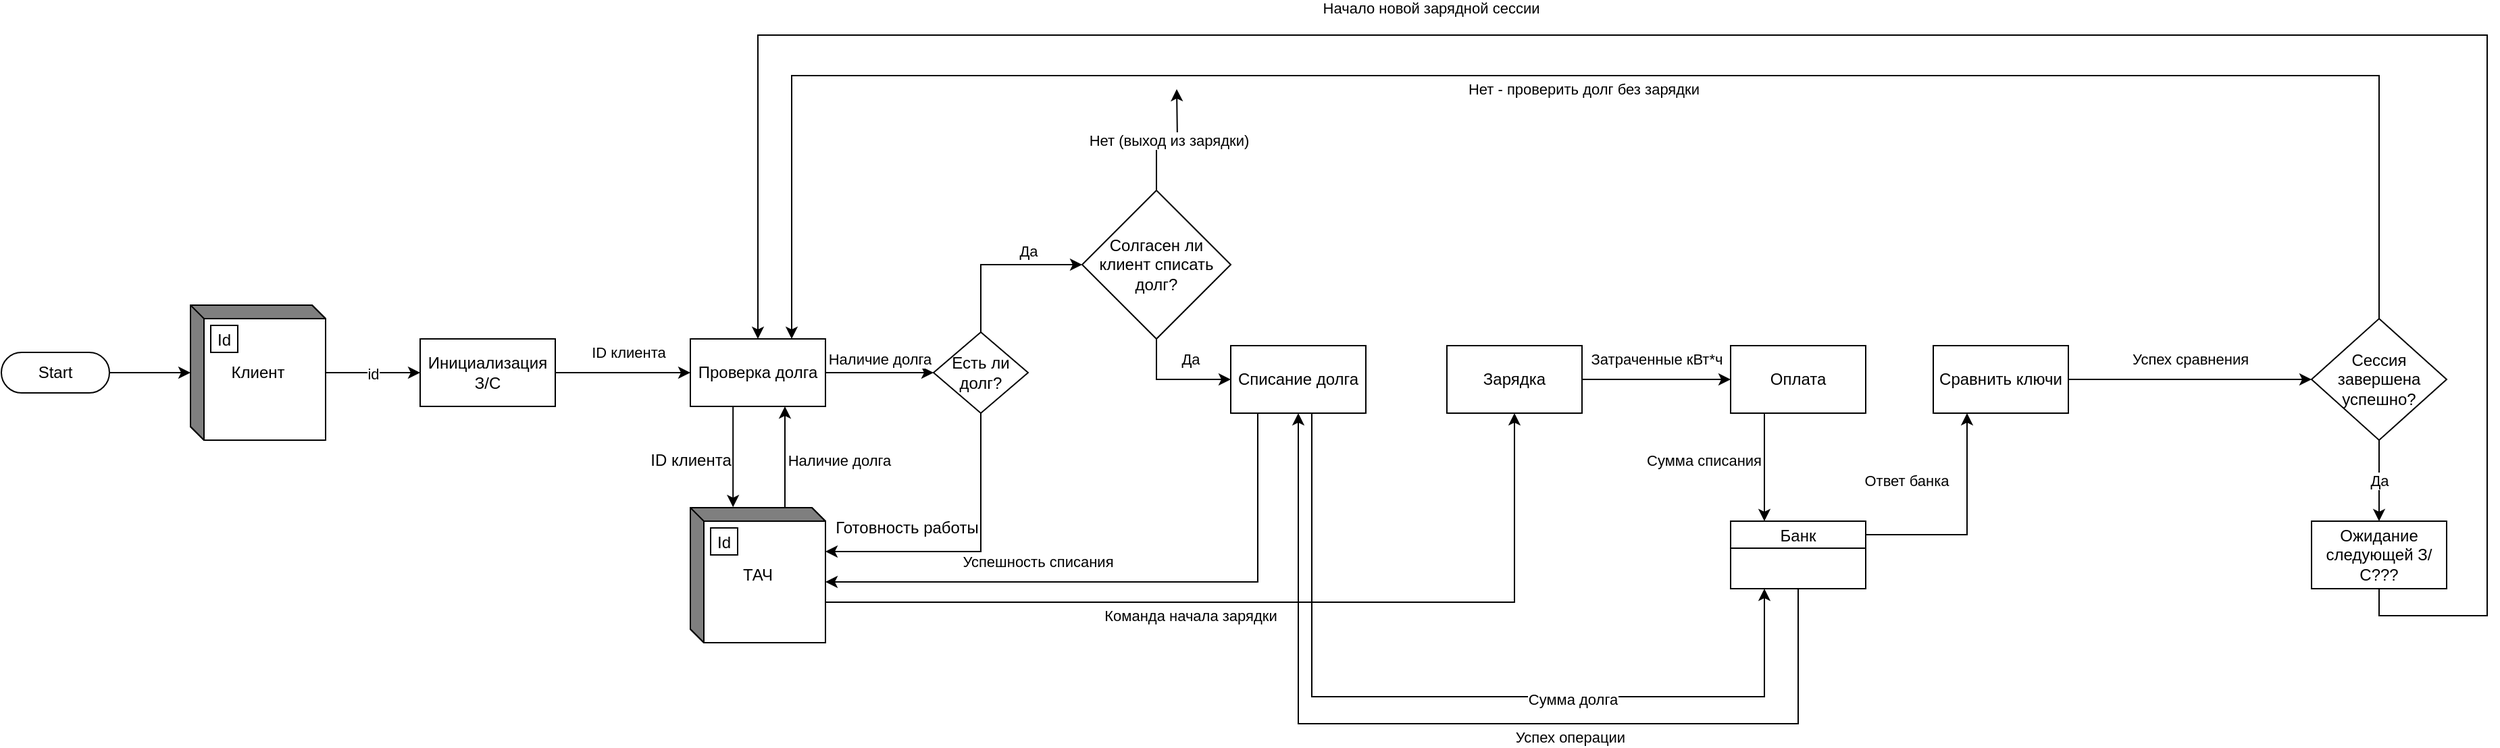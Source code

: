 <mxfile version="21.0.6" type="device" pages="4"><diagram name="Страница 1" id="tj0hZk0AjQt9WpsrNiwb"><mxGraphModel dx="2049" dy="2260" grid="1" gridSize="10" guides="1" tooltips="1" connect="1" arrows="1" fold="1" page="1" pageScale="1" pageWidth="827" pageHeight="1169" math="0" shadow="0"><root><mxCell id="0"/><mxCell id="1" parent="0"/><mxCell id="4qu8erdwvBuGcGntGuA2-5" style="edgeStyle=orthogonalEdgeStyle;rounded=0;orthogonalLoop=1;jettySize=auto;html=1;" parent="1" source="4qu8erdwvBuGcGntGuA2-2" target="4qu8erdwvBuGcGntGuA2-3" edge="1"><mxGeometry relative="1" as="geometry"/></mxCell><mxCell id="4qu8erdwvBuGcGntGuA2-2" value="Start" style="html=1;dashed=0;whiteSpace=wrap;shape=mxgraph.dfd.start" parent="1" vertex="1"><mxGeometry x="60" y="105" width="80" height="30" as="geometry"/></mxCell><mxCell id="4qu8erdwvBuGcGntGuA2-6" value="id" style="edgeStyle=orthogonalEdgeStyle;rounded=0;orthogonalLoop=1;jettySize=auto;html=1;" parent="1" source="4qu8erdwvBuGcGntGuA2-3" edge="1"><mxGeometry relative="1" as="geometry"><mxPoint x="370" y="120" as="targetPoint"/></mxGeometry></mxCell><mxCell id="4qu8erdwvBuGcGntGuA2-3" value="Клиент" style="html=1;dashed=0;whiteSpace=wrap;shape=mxgraph.dfd.externalEntity" parent="1" vertex="1"><mxGeometry x="200" y="70" width="100" height="100" as="geometry"/></mxCell><mxCell id="4qu8erdwvBuGcGntGuA2-4" value="Id" style="autosize=1;part=1;resizable=0;strokeColor=inherit;fillColor=inherit;gradientColor=inherit;" parent="4qu8erdwvBuGcGntGuA2-3" vertex="1"><mxGeometry width="20" height="20" relative="1" as="geometry"><mxPoint x="15" y="15" as="offset"/></mxGeometry></mxCell><mxCell id="4qu8erdwvBuGcGntGuA2-12" style="edgeStyle=orthogonalEdgeStyle;rounded=0;orthogonalLoop=1;jettySize=auto;html=1;entryX=0;entryY=0.5;entryDx=0;entryDy=0;" parent="1" source="4qu8erdwvBuGcGntGuA2-7" target="4qu8erdwvBuGcGntGuA2-11" edge="1"><mxGeometry relative="1" as="geometry"/></mxCell><mxCell id="4qu8erdwvBuGcGntGuA2-14" value="ID клиента" style="edgeLabel;html=1;align=center;verticalAlign=middle;resizable=0;points=[];" parent="4qu8erdwvBuGcGntGuA2-12" vertex="1" connectable="0"><mxGeometry x="-0.168" relative="1" as="geometry"><mxPoint x="12" y="-15" as="offset"/></mxGeometry></mxCell><mxCell id="4qu8erdwvBuGcGntGuA2-7" value="Инициализация З/С" style="html=1;dashed=0;whiteSpace=wrap;" parent="1" vertex="1"><mxGeometry x="370" y="95" width="100" height="50" as="geometry"/></mxCell><mxCell id="4qu8erdwvBuGcGntGuA2-16" style="edgeStyle=orthogonalEdgeStyle;rounded=0;orthogonalLoop=1;jettySize=auto;html=1;" parent="1" source="4qu8erdwvBuGcGntGuA2-8" target="4qu8erdwvBuGcGntGuA2-11" edge="1"><mxGeometry relative="1" as="geometry"><Array as="points"><mxPoint x="640" y="180"/><mxPoint x="640" y="180"/></Array></mxGeometry></mxCell><mxCell id="4qu8erdwvBuGcGntGuA2-17" value="Наличие долга" style="edgeLabel;html=1;align=center;verticalAlign=middle;resizable=0;points=[];" parent="4qu8erdwvBuGcGntGuA2-16" vertex="1" connectable="0"><mxGeometry x="-0.196" relative="1" as="geometry"><mxPoint x="40" y="-5" as="offset"/></mxGeometry></mxCell><mxCell id="4qu8erdwvBuGcGntGuA2-31" style="edgeStyle=orthogonalEdgeStyle;rounded=0;orthogonalLoop=1;jettySize=auto;html=1;entryX=0.5;entryY=1;entryDx=0;entryDy=0;" parent="1" source="4qu8erdwvBuGcGntGuA2-8" target="4qu8erdwvBuGcGntGuA2-28" edge="1"><mxGeometry relative="1" as="geometry"><Array as="points"><mxPoint x="1180" y="290"/></Array></mxGeometry></mxCell><mxCell id="4qu8erdwvBuGcGntGuA2-32" value="Команда начала зарядки" style="edgeLabel;html=1;align=center;verticalAlign=middle;resizable=0;points=[];" parent="4qu8erdwvBuGcGntGuA2-31" vertex="1" connectable="0"><mxGeometry x="-0.102" y="1" relative="1" as="geometry"><mxPoint x="-22" y="11" as="offset"/></mxGeometry></mxCell><mxCell id="4qu8erdwvBuGcGntGuA2-8" value="ТАЧ" style="html=1;dashed=0;whiteSpace=wrap;shape=mxgraph.dfd.externalEntity" parent="1" vertex="1"><mxGeometry x="570" y="220" width="100" height="100" as="geometry"/></mxCell><mxCell id="4qu8erdwvBuGcGntGuA2-9" value="Id" style="autosize=1;part=1;resizable=0;strokeColor=inherit;fillColor=inherit;gradientColor=inherit;" parent="4qu8erdwvBuGcGntGuA2-8" vertex="1"><mxGeometry width="20" height="20" relative="1" as="geometry"><mxPoint x="15" y="15" as="offset"/></mxGeometry></mxCell><mxCell id="4qu8erdwvBuGcGntGuA2-13" style="edgeStyle=orthogonalEdgeStyle;rounded=0;orthogonalLoop=1;jettySize=auto;html=1;entryX=0.316;entryY=-0.004;entryDx=0;entryDy=0;entryPerimeter=0;" parent="1" source="4qu8erdwvBuGcGntGuA2-11" target="4qu8erdwvBuGcGntGuA2-8" edge="1"><mxGeometry relative="1" as="geometry"><Array as="points"><mxPoint x="602" y="182"/></Array></mxGeometry></mxCell><mxCell id="4qu8erdwvBuGcGntGuA2-19" value="Наличие долга" style="edgeStyle=orthogonalEdgeStyle;rounded=0;orthogonalLoop=1;jettySize=auto;html=1;entryX=0;entryY=0.5;entryDx=0;entryDy=0;" parent="1" source="4qu8erdwvBuGcGntGuA2-11" target="4qu8erdwvBuGcGntGuA2-18" edge="1"><mxGeometry y="10" relative="1" as="geometry"><mxPoint as="offset"/></mxGeometry></mxCell><mxCell id="4qu8erdwvBuGcGntGuA2-11" value="Проверка долга" style="html=1;dashed=0;whiteSpace=wrap;" parent="1" vertex="1"><mxGeometry x="570" y="95" width="100" height="50" as="geometry"/></mxCell><mxCell id="4qu8erdwvBuGcGntGuA2-15" value="ID клиента" style="text;html=1;align=center;verticalAlign=middle;resizable=0;points=[];autosize=1;strokeColor=none;fillColor=none;" parent="1" vertex="1"><mxGeometry x="530" y="170" width="80" height="30" as="geometry"/></mxCell><mxCell id="4qu8erdwvBuGcGntGuA2-22" style="edgeStyle=orthogonalEdgeStyle;rounded=0;orthogonalLoop=1;jettySize=auto;html=1;" parent="1" source="4qu8erdwvBuGcGntGuA2-18" target="4qu8erdwvBuGcGntGuA2-21" edge="1"><mxGeometry relative="1" as="geometry"><Array as="points"><mxPoint x="785" y="40"/></Array></mxGeometry></mxCell><mxCell id="4qu8erdwvBuGcGntGuA2-23" value="Да" style="edgeLabel;html=1;align=center;verticalAlign=middle;resizable=0;points=[];" parent="4qu8erdwvBuGcGntGuA2-22" vertex="1" connectable="0"><mxGeometry x="0.133" y="1" relative="1" as="geometry"><mxPoint x="14" y="-9" as="offset"/></mxGeometry></mxCell><mxCell id="4qu8erdwvBuGcGntGuA2-41" style="edgeStyle=orthogonalEdgeStyle;rounded=0;orthogonalLoop=1;jettySize=auto;html=1;entryX=0;entryY=0;entryDx=100;entryDy=32.5;entryPerimeter=0;" parent="1" source="4qu8erdwvBuGcGntGuA2-18" target="4qu8erdwvBuGcGntGuA2-8" edge="1"><mxGeometry relative="1" as="geometry"><Array as="points"><mxPoint x="785" y="253"/></Array></mxGeometry></mxCell><mxCell id="4qu8erdwvBuGcGntGuA2-18" value="Есть ли долг?" style="shape=rhombus;html=1;dashed=0;whiteSpace=wrap;perimeter=rhombusPerimeter;" parent="1" vertex="1"><mxGeometry x="750" y="90" width="70" height="60" as="geometry"/></mxCell><mxCell id="4qu8erdwvBuGcGntGuA2-25" style="edgeStyle=orthogonalEdgeStyle;rounded=0;orthogonalLoop=1;jettySize=auto;html=1;entryX=0;entryY=0.5;entryDx=0;entryDy=0;" parent="1" source="4qu8erdwvBuGcGntGuA2-21" target="4qu8erdwvBuGcGntGuA2-24" edge="1"><mxGeometry relative="1" as="geometry"/></mxCell><mxCell id="4qu8erdwvBuGcGntGuA2-26" value="Да" style="edgeLabel;html=1;align=center;verticalAlign=middle;resizable=0;points=[];" parent="4qu8erdwvBuGcGntGuA2-25" vertex="1" connectable="0"><mxGeometry x="-0.078" y="-2" relative="1" as="geometry"><mxPoint x="16" y="-17" as="offset"/></mxGeometry></mxCell><mxCell id="4qu8erdwvBuGcGntGuA2-27" value="Нет (выход из зарядки)" style="edgeStyle=orthogonalEdgeStyle;rounded=0;orthogonalLoop=1;jettySize=auto;html=1;" parent="1" source="4qu8erdwvBuGcGntGuA2-21" edge="1"><mxGeometry relative="1" as="geometry"><mxPoint x="930" y="-90" as="targetPoint"/><mxPoint as="offset"/></mxGeometry></mxCell><mxCell id="4qu8erdwvBuGcGntGuA2-21" value="Солгасен ли клиент списать долг?" style="shape=rhombus;html=1;dashed=0;whiteSpace=wrap;perimeter=rhombusPerimeter;" parent="1" vertex="1"><mxGeometry x="860" y="-15" width="110" height="110" as="geometry"/></mxCell><mxCell id="4qu8erdwvBuGcGntGuA2-29" style="edgeStyle=orthogonalEdgeStyle;rounded=0;orthogonalLoop=1;jettySize=auto;html=1;entryX=0;entryY=0;entryDx=100;entryDy=55;entryPerimeter=0;" parent="1" source="4qu8erdwvBuGcGntGuA2-24" target="4qu8erdwvBuGcGntGuA2-8" edge="1"><mxGeometry relative="1" as="geometry"><Array as="points"><mxPoint x="990" y="275"/></Array></mxGeometry></mxCell><mxCell id="4qu8erdwvBuGcGntGuA2-30" value="Успешность списания" style="edgeLabel;html=1;align=center;verticalAlign=middle;resizable=0;points=[];" parent="4qu8erdwvBuGcGntGuA2-29" vertex="1" connectable="0"><mxGeometry x="-0.083" y="-2" relative="1" as="geometry"><mxPoint x="-84" y="-13" as="offset"/></mxGeometry></mxCell><mxCell id="4qu8erdwvBuGcGntGuA2-43" style="edgeStyle=orthogonalEdgeStyle;rounded=0;orthogonalLoop=1;jettySize=auto;html=1;entryX=0.25;entryY=1;entryDx=0;entryDy=0;" parent="1" source="4qu8erdwvBuGcGntGuA2-24" target="4qu8erdwvBuGcGntGuA2-37" edge="1"><mxGeometry relative="1" as="geometry"><Array as="points"><mxPoint x="1030" y="360"/><mxPoint x="1365" y="360"/></Array></mxGeometry></mxCell><mxCell id="4qu8erdwvBuGcGntGuA2-44" value="Сумма долга" style="edgeLabel;html=1;align=center;verticalAlign=middle;resizable=0;points=[];" parent="4qu8erdwvBuGcGntGuA2-43" vertex="1" connectable="0"><mxGeometry x="0.29" y="-2" relative="1" as="geometry"><mxPoint as="offset"/></mxGeometry></mxCell><mxCell id="4qu8erdwvBuGcGntGuA2-24" value="Списание долга" style="html=1;dashed=0;whiteSpace=wrap;" parent="1" vertex="1"><mxGeometry x="970" y="100" width="100" height="50" as="geometry"/></mxCell><mxCell id="4qu8erdwvBuGcGntGuA2-36" value="Затраченные кВт*ч" style="edgeStyle=orthogonalEdgeStyle;rounded=0;orthogonalLoop=1;jettySize=auto;html=1;entryX=0;entryY=0.5;entryDx=0;entryDy=0;" parent="1" source="4qu8erdwvBuGcGntGuA2-28" target="4qu8erdwvBuGcGntGuA2-35" edge="1"><mxGeometry y="15" relative="1" as="geometry"><mxPoint as="offset"/></mxGeometry></mxCell><mxCell id="4qu8erdwvBuGcGntGuA2-28" value="Зарядка" style="html=1;dashed=0;whiteSpace=wrap;" parent="1" vertex="1"><mxGeometry x="1130" y="100" width="100" height="50" as="geometry"/></mxCell><mxCell id="4qu8erdwvBuGcGntGuA2-35" value="Оплата" style="html=1;dashed=0;whiteSpace=wrap;" parent="1" vertex="1"><mxGeometry x="1340" y="100" width="100" height="50" as="geometry"/></mxCell><mxCell id="4qu8erdwvBuGcGntGuA2-40" value="Ответ банка" style="edgeStyle=orthogonalEdgeStyle;rounded=0;orthogonalLoop=1;jettySize=auto;html=1;entryX=0.25;entryY=1;entryDx=0;entryDy=0;" parent="1" source="4qu8erdwvBuGcGntGuA2-37" target="iRILhYVC1YG7_bELRCJA-3" edge="1"><mxGeometry x="-0.636" y="40" relative="1" as="geometry"><Array as="points"><mxPoint x="1515" y="240"/></Array><mxPoint as="offset"/></mxGeometry></mxCell><mxCell id="4qu8erdwvBuGcGntGuA2-45" style="edgeStyle=orthogonalEdgeStyle;rounded=0;orthogonalLoop=1;jettySize=auto;html=1;" parent="1" source="4qu8erdwvBuGcGntGuA2-37" edge="1"><mxGeometry relative="1" as="geometry"><mxPoint x="1020" y="150" as="targetPoint"/><Array as="points"><mxPoint x="1390" y="380"/><mxPoint x="1020" y="380"/><mxPoint x="1020" y="150"/></Array></mxGeometry></mxCell><mxCell id="4qu8erdwvBuGcGntGuA2-46" value="Успех операции" style="edgeLabel;html=1;align=center;verticalAlign=middle;resizable=0;points=[];" parent="4qu8erdwvBuGcGntGuA2-45" vertex="1" connectable="0"><mxGeometry x="0.07" y="3" relative="1" as="geometry"><mxPoint x="105" y="7" as="offset"/></mxGeometry></mxCell><mxCell id="4qu8erdwvBuGcGntGuA2-37" value="Банк" style="swimlane;fontStyle=0;childLayout=stackLayout;horizontal=1;startSize=20;fillColor=#ffffff;horizontalStack=0;resizeParent=1;resizeParentMax=0;resizeLast=0;collapsible=0;marginBottom=0;swimlaneFillColor=#ffffff;" parent="1" vertex="1"><mxGeometry x="1340" y="230" width="100" height="50" as="geometry"/></mxCell><mxCell id="4qu8erdwvBuGcGntGuA2-38" value="" style="endArrow=classic;html=1;rounded=0;exitX=0.25;exitY=1;exitDx=0;exitDy=0;entryX=0.25;entryY=0;entryDx=0;entryDy=0;" parent="1" source="4qu8erdwvBuGcGntGuA2-35" target="4qu8erdwvBuGcGntGuA2-37" edge="1"><mxGeometry width="50" height="50" relative="1" as="geometry"><mxPoint x="1180" y="180" as="sourcePoint"/><mxPoint x="1230" y="130" as="targetPoint"/></mxGeometry></mxCell><mxCell id="4qu8erdwvBuGcGntGuA2-39" value="Сумма списания" style="edgeLabel;html=1;align=center;verticalAlign=middle;resizable=0;points=[];" parent="4qu8erdwvBuGcGntGuA2-38" vertex="1" connectable="0"><mxGeometry x="-0.425" y="3" relative="1" as="geometry"><mxPoint x="-48" y="12" as="offset"/></mxGeometry></mxCell><mxCell id="4qu8erdwvBuGcGntGuA2-47" value="Готовность работы" style="text;html=1;align=center;verticalAlign=middle;resizable=0;points=[];autosize=1;strokeColor=none;fillColor=none;" parent="1" vertex="1"><mxGeometry x="665" y="220" width="130" height="30" as="geometry"/></mxCell><mxCell id="4qu8erdwvBuGcGntGuA2-53" value="Да" style="edgeStyle=orthogonalEdgeStyle;rounded=0;orthogonalLoop=1;jettySize=auto;html=1;" parent="1" source="4qu8erdwvBuGcGntGuA2-50" target="4qu8erdwvBuGcGntGuA2-54" edge="1"><mxGeometry relative="1" as="geometry"><mxPoint x="1710" y="230" as="targetPoint"/><Array as="points"/></mxGeometry></mxCell><mxCell id="4qu8erdwvBuGcGntGuA2-57" value="Нет - проверить долг без зарядки" style="edgeStyle=orthogonalEdgeStyle;rounded=0;orthogonalLoop=1;jettySize=auto;html=1;entryX=0.75;entryY=0;entryDx=0;entryDy=0;" parent="1" source="4qu8erdwvBuGcGntGuA2-50" target="4qu8erdwvBuGcGntGuA2-11" edge="1"><mxGeometry x="-0.008" y="10" relative="1" as="geometry"><Array as="points"><mxPoint x="1820" y="-100"/><mxPoint x="645" y="-100"/></Array><mxPoint as="offset"/></mxGeometry></mxCell><mxCell id="4qu8erdwvBuGcGntGuA2-50" value="Сессия завершена успешно?" style="shape=rhombus;html=1;dashed=0;whiteSpace=wrap;perimeter=rhombusPerimeter;" parent="1" vertex="1"><mxGeometry x="1770" y="80" width="100" height="90" as="geometry"/></mxCell><mxCell id="4qu8erdwvBuGcGntGuA2-56" style="edgeStyle=orthogonalEdgeStyle;rounded=0;orthogonalLoop=1;jettySize=auto;html=1;entryX=0.5;entryY=0;entryDx=0;entryDy=0;" parent="1" source="4qu8erdwvBuGcGntGuA2-54" target="4qu8erdwvBuGcGntGuA2-11" edge="1"><mxGeometry relative="1" as="geometry"><Array as="points"><mxPoint x="1820" y="300"/><mxPoint x="1900" y="300"/><mxPoint x="1900" y="-130"/><mxPoint x="620" y="-130"/></Array></mxGeometry></mxCell><mxCell id="4qu8erdwvBuGcGntGuA2-58" value="Начало новой зарядной сессии" style="edgeLabel;html=1;align=center;verticalAlign=middle;resizable=0;points=[];" parent="4qu8erdwvBuGcGntGuA2-56" vertex="1" connectable="0"><mxGeometry x="0.202" y="-2" relative="1" as="geometry"><mxPoint x="-89" y="-18" as="offset"/></mxGeometry></mxCell><mxCell id="4qu8erdwvBuGcGntGuA2-54" value="Ожидание следующей З/С???" style="html=1;dashed=0;whiteSpace=wrap;" parent="1" vertex="1"><mxGeometry x="1770" y="230" width="100" height="50" as="geometry"/></mxCell><mxCell id="iRILhYVC1YG7_bELRCJA-6" style="edgeStyle=orthogonalEdgeStyle;rounded=0;orthogonalLoop=1;jettySize=auto;html=1;entryX=0;entryY=0.5;entryDx=0;entryDy=0;" parent="1" source="iRILhYVC1YG7_bELRCJA-3" target="4qu8erdwvBuGcGntGuA2-50" edge="1"><mxGeometry relative="1" as="geometry"/></mxCell><mxCell id="iRILhYVC1YG7_bELRCJA-7" value="Успех сравнения" style="edgeLabel;html=1;align=center;verticalAlign=middle;resizable=0;points=[];" parent="iRILhYVC1YG7_bELRCJA-6" vertex="1" connectable="0"><mxGeometry x="0.189" y="-1" relative="1" as="geometry"><mxPoint x="-17" y="-16" as="offset"/></mxGeometry></mxCell><mxCell id="iRILhYVC1YG7_bELRCJA-3" value="Сравнить ключи" style="html=1;dashed=0;whiteSpace=wrap;" parent="1" vertex="1"><mxGeometry x="1490" y="100" width="100" height="50" as="geometry"/></mxCell></root></mxGraphModel></diagram><diagram id="TEepZzill7QBWqacfnus" name="Страница 2"><mxGraphModel dx="2449" dy="1010" grid="0" gridSize="10" guides="1" tooltips="1" connect="1" arrows="1" fold="1" page="0" pageScale="1" pageWidth="827" pageHeight="1169" math="0" shadow="0"><root><mxCell id="0"/><mxCell id="1" parent="0"/><mxCell id="iAwkUhdHgxvNzcTFvBfn-8" style="edgeStyle=orthogonalEdgeStyle;rounded=0;orthogonalLoop=1;jettySize=auto;html=1;" parent="1" source="iAwkUhdHgxvNzcTFvBfn-1" edge="1"><mxGeometry relative="1" as="geometry"><mxPoint x="480" y="300" as="targetPoint"/><Array as="points"><mxPoint x="480" y="300"/></Array></mxGeometry></mxCell><mxCell id="iAwkUhdHgxvNzcTFvBfn-9" value="Успех операции" style="edgeLabel;html=1;align=center;verticalAlign=middle;resizable=0;points=[];" parent="iAwkUhdHgxvNzcTFvBfn-8" vertex="1" connectable="0"><mxGeometry x="0.309" y="1" relative="1" as="geometry"><mxPoint x="-12" y="-9" as="offset"/></mxGeometry></mxCell><mxCell id="iAwkUhdHgxvNzcTFvBfn-10" style="edgeStyle=orthogonalEdgeStyle;rounded=0;orthogonalLoop=1;jettySize=auto;html=1;exitX=1.008;exitY=0.33;exitDx=0;exitDy=0;exitPerimeter=0;" parent="1" source="iAwkUhdHgxvNzcTFvBfn-1" edge="1"><mxGeometry relative="1" as="geometry"><mxPoint x="480" y="323" as="targetPoint"/></mxGeometry></mxCell><mxCell id="iAwkUhdHgxvNzcTFvBfn-11" value="Сумма" style="edgeLabel;html=1;align=center;verticalAlign=middle;resizable=0;points=[];" parent="iAwkUhdHgxvNzcTFvBfn-10" vertex="1" connectable="0"><mxGeometry x="0.236" relative="1" as="geometry"><mxPoint x="-18" y="-13" as="offset"/></mxGeometry></mxCell><mxCell id="iAwkUhdHgxvNzcTFvBfn-13" value="Чек в ОФД" style="edgeStyle=orthogonalEdgeStyle;rounded=0;orthogonalLoop=1;jettySize=auto;html=1;" parent="1" source="iAwkUhdHgxvNzcTFvBfn-1" edge="1"><mxGeometry x="0.091" y="20" relative="1" as="geometry"><mxPoint x="480" y="370" as="targetPoint"/><Array as="points"><mxPoint x="400" y="370"/><mxPoint x="400" y="370"/></Array><mxPoint as="offset"/></mxGeometry></mxCell><mxCell id="iAwkUhdHgxvNzcTFvBfn-1" value="Оплата заправочной сессии" style="rounded=0;whiteSpace=wrap;html=1;" parent="1" vertex="1"><mxGeometry x="250" y="290" width="120" height="100" as="geometry"/></mxCell><mxCell id="iAwkUhdHgxvNzcTFvBfn-12" value="JSON" style="text;html=1;align=center;verticalAlign=middle;resizable=0;points=[];autosize=1;strokeColor=none;fillColor=none;" parent="1" vertex="1"><mxGeometry x="390" y="240" width="60" height="30" as="geometry"/></mxCell><mxCell id="iAwkUhdHgxvNzcTFvBfn-15" value="" style="endArrow=classic;html=1;rounded=0;entryX=-0.008;entryY=0.18;entryDx=0;entryDy=0;entryPerimeter=0;" parent="1" target="iAwkUhdHgxvNzcTFvBfn-1" edge="1"><mxGeometry width="50" height="50" relative="1" as="geometry"><mxPoint x="100" y="308" as="sourcePoint"/><mxPoint x="150" y="300" as="targetPoint"/></mxGeometry></mxCell><mxCell id="iAwkUhdHgxvNzcTFvBfn-16" value="ID зарядной сессии" style="edgeLabel;html=1;align=center;verticalAlign=middle;resizable=0;points=[];" parent="iAwkUhdHgxvNzcTFvBfn-15" vertex="1" connectable="0"><mxGeometry x="-0.248" y="3" relative="1" as="geometry"><mxPoint x="24" y="-5" as="offset"/></mxGeometry></mxCell><mxCell id="iAwkUhdHgxvNzcTFvBfn-17" value="" style="endArrow=classic;html=1;rounded=0;entryX=-0.008;entryY=0.4;entryDx=0;entryDy=0;entryPerimeter=0;" parent="1" target="iAwkUhdHgxvNzcTFvBfn-1" edge="1"><mxGeometry width="50" height="50" relative="1" as="geometry"><mxPoint x="100" y="330" as="sourcePoint"/><mxPoint x="440" y="370" as="targetPoint"/></mxGeometry></mxCell><mxCell id="iAwkUhdHgxvNzcTFvBfn-20" value="ID клиента" style="edgeLabel;html=1;align=center;verticalAlign=middle;resizable=0;points=[];" parent="iAwkUhdHgxvNzcTFvBfn-17" vertex="1" connectable="0"><mxGeometry x="-0.316" y="-1" relative="1" as="geometry"><mxPoint x="19" y="-11" as="offset"/></mxGeometry></mxCell><mxCell id="iAwkUhdHgxvNzcTFvBfn-18" value="" style="endArrow=classic;html=1;rounded=0;entryX=0.442;entryY=0.01;entryDx=0;entryDy=0;entryPerimeter=0;" parent="1" target="iAwkUhdHgxvNzcTFvBfn-1" edge="1"><mxGeometry width="50" height="50" relative="1" as="geometry"><mxPoint x="303" y="210" as="sourcePoint"/><mxPoint x="440" y="370" as="targetPoint"/></mxGeometry></mxCell><mxCell id="iAwkUhdHgxvNzcTFvBfn-19" value="Алгоритм работы модуля" style="edgeLabel;html=1;align=center;verticalAlign=middle;resizable=0;points=[];" parent="iAwkUhdHgxvNzcTFvBfn-18" vertex="1" connectable="0"><mxGeometry x="-0.457" relative="1" as="geometry"><mxPoint x="-73" y="23" as="offset"/></mxGeometry></mxCell><mxCell id="iAwkUhdHgxvNzcTFvBfn-22" value="" style="endArrow=classic;html=1;rounded=0;" parent="1" edge="1"><mxGeometry width="50" height="50" relative="1" as="geometry"><mxPoint x="100" y="350" as="sourcePoint"/><mxPoint x="250" y="350" as="targetPoint"/></mxGeometry></mxCell><mxCell id="iAwkUhdHgxvNzcTFvBfn-23" value="Затраченные кВт * ч" style="edgeLabel;html=1;align=center;verticalAlign=middle;resizable=0;points=[];" parent="iAwkUhdHgxvNzcTFvBfn-22" vertex="1" connectable="0"><mxGeometry x="0.387" y="4" relative="1" as="geometry"><mxPoint x="-34" y="-6" as="offset"/></mxGeometry></mxCell><mxCell id="iAwkUhdHgxvNzcTFvBfn-24" value="Модуль агрегации, сверки и фискализации" style="endArrow=classic;html=1;rounded=0;entryX=0.5;entryY=1;entryDx=0;entryDy=0;" parent="1" target="iAwkUhdHgxvNzcTFvBfn-1" edge="1"><mxGeometry x="-0.111" y="10" width="50" height="50" relative="1" as="geometry"><mxPoint x="310" y="480" as="sourcePoint"/><mxPoint x="350" y="430" as="targetPoint"/><mxPoint as="offset"/></mxGeometry></mxCell><mxCell id="YrAmNJFLzsb8cv1FUSQx-1" value="Инициализация зарядной сессии" style="rounded=1;whiteSpace=wrap;html=1;" vertex="1" parent="1"><mxGeometry x="85" y="606" width="120" height="60" as="geometry"/></mxCell><mxCell id="YrAmNJFLzsb8cv1FUSQx-3" value="Зарядная сессия" style="rounded=1;whiteSpace=wrap;html=1;" vertex="1" parent="1"><mxGeometry x="312" y="606" width="120" height="60" as="geometry"/></mxCell><mxCell id="YrAmNJFLzsb8cv1FUSQx-4" value="" style="endArrow=classic;html=1;rounded=0;entryX=-0.008;entryY=0.4;entryDx=0;entryDy=0;entryPerimeter=0;" edge="1" parent="1"><mxGeometry width="50" height="50" relative="1" as="geometry"><mxPoint x="-3" y="638" as="sourcePoint"/><mxPoint x="85" y="638" as="targetPoint"/></mxGeometry></mxCell><mxCell id="YrAmNJFLzsb8cv1FUSQx-5" value="ID клиента" style="edgeLabel;html=1;align=center;verticalAlign=middle;resizable=0;points=[];" vertex="1" connectable="0" parent="YrAmNJFLzsb8cv1FUSQx-4"><mxGeometry x="-0.316" y="-1" relative="1" as="geometry"><mxPoint x="11" y="-11" as="offset"/></mxGeometry></mxCell><mxCell id="YrAmNJFLzsb8cv1FUSQx-6" value="" style="endArrow=classic;html=1;rounded=0;" edge="1" parent="1"><mxGeometry width="50" height="50" relative="1" as="geometry"><mxPoint x="205" y="637" as="sourcePoint"/><mxPoint x="310" y="637" as="targetPoint"/></mxGeometry></mxCell><mxCell id="YrAmNJFLzsb8cv1FUSQx-7" value="ID зарядной сессии" style="edgeLabel;html=1;align=center;verticalAlign=middle;resizable=0;points=[];" vertex="1" connectable="0" parent="YrAmNJFLzsb8cv1FUSQx-6"><mxGeometry x="-0.248" y="3" relative="1" as="geometry"><mxPoint x="13" y="-9" as="offset"/></mxGeometry></mxCell><mxCell id="YrAmNJFLzsb8cv1FUSQx-8" value="Оплата" style="rounded=1;whiteSpace=wrap;html=1;" vertex="1" parent="1"><mxGeometry x="552.5" y="608" width="120" height="60" as="geometry"/></mxCell><mxCell id="YrAmNJFLzsb8cv1FUSQx-9" value="" style="endArrow=classic;html=1;rounded=0;entryX=0.442;entryY=0.01;entryDx=0;entryDy=0;entryPerimeter=0;" edge="1" parent="1"><mxGeometry width="50" height="50" relative="1" as="geometry"><mxPoint x="612" y="525" as="sourcePoint"/><mxPoint x="612" y="606" as="targetPoint"/></mxGeometry></mxCell><mxCell id="YrAmNJFLzsb8cv1FUSQx-10" value="Алгоритм работы модуля" style="edgeLabel;html=1;align=center;verticalAlign=middle;resizable=0;points=[];" vertex="1" connectable="0" parent="YrAmNJFLzsb8cv1FUSQx-9"><mxGeometry x="-0.457" relative="1" as="geometry"><mxPoint x="-73" y="23" as="offset"/></mxGeometry></mxCell><mxCell id="YrAmNJFLzsb8cv1FUSQx-11" value="Модуль агрегации, сверки и фискализации" style="endArrow=classic;html=1;rounded=0;entryX=0.5;entryY=1;entryDx=0;entryDy=0;" edge="1" parent="1"><mxGeometry x="-0.111" y="10" width="50" height="50" relative="1" as="geometry"><mxPoint x="612" y="758" as="sourcePoint"/><mxPoint x="612" y="668" as="targetPoint"/><mxPoint as="offset"/></mxGeometry></mxCell><mxCell id="YrAmNJFLzsb8cv1FUSQx-14" value="" style="endArrow=classic;html=1;rounded=0;" edge="1" parent="1"><mxGeometry width="50" height="50" relative="1" as="geometry"><mxPoint x="435" y="635.5" as="sourcePoint"/><mxPoint x="554" y="636" as="targetPoint"/></mxGeometry></mxCell><mxCell id="YrAmNJFLzsb8cv1FUSQx-15" value="Затраченные кВт * ч" style="edgeLabel;html=1;align=center;verticalAlign=middle;resizable=0;points=[];" vertex="1" connectable="0" parent="YrAmNJFLzsb8cv1FUSQx-14"><mxGeometry x="0.387" y="4" relative="1" as="geometry"><mxPoint x="-34" y="-6" as="offset"/></mxGeometry></mxCell><mxCell id="YrAmNJFLzsb8cv1FUSQx-16" style="edgeStyle=orthogonalEdgeStyle;rounded=0;orthogonalLoop=1;jettySize=auto;html=1;" edge="1" parent="1"><mxGeometry relative="1" as="geometry"><mxPoint x="785" y="628" as="targetPoint"/><Array as="points"><mxPoint x="785" y="628"/></Array><mxPoint x="675" y="628" as="sourcePoint"/></mxGeometry></mxCell><mxCell id="YrAmNJFLzsb8cv1FUSQx-17" value="Успех операции" style="edgeLabel;html=1;align=center;verticalAlign=middle;resizable=0;points=[];" vertex="1" connectable="0" parent="YrAmNJFLzsb8cv1FUSQx-16"><mxGeometry x="0.309" y="1" relative="1" as="geometry"><mxPoint x="-12" y="-9" as="offset"/></mxGeometry></mxCell><mxCell id="YrAmNJFLzsb8cv1FUSQx-18" value="Формирование чека" style="rounded=1;whiteSpace=wrap;html=1;" vertex="1" parent="1"><mxGeometry x="787" y="606" width="120" height="60" as="geometry"/></mxCell><mxCell id="YrAmNJFLzsb8cv1FUSQx-19" style="edgeStyle=orthogonalEdgeStyle;rounded=0;orthogonalLoop=1;jettySize=auto;html=1;" edge="1" parent="1"><mxGeometry relative="1" as="geometry"><mxPoint x="1017" y="612" as="targetPoint"/><Array as="points"><mxPoint x="1017" y="612"/></Array><mxPoint x="907" y="612" as="sourcePoint"/></mxGeometry></mxCell><mxCell id="YrAmNJFLzsb8cv1FUSQx-20" value="Успех операции" style="edgeLabel;html=1;align=center;verticalAlign=middle;resizable=0;points=[];" vertex="1" connectable="0" parent="YrAmNJFLzsb8cv1FUSQx-19"><mxGeometry x="0.309" y="1" relative="1" as="geometry"><mxPoint x="-12" y="-9" as="offset"/></mxGeometry></mxCell><mxCell id="YrAmNJFLzsb8cv1FUSQx-21" style="edgeStyle=orthogonalEdgeStyle;rounded=0;orthogonalLoop=1;jettySize=auto;html=1;exitX=1.008;exitY=0.33;exitDx=0;exitDy=0;exitPerimeter=0;" edge="1" parent="1"><mxGeometry relative="1" as="geometry"><mxPoint x="1017" y="635" as="targetPoint"/><mxPoint x="908" y="635" as="sourcePoint"/></mxGeometry></mxCell><mxCell id="YrAmNJFLzsb8cv1FUSQx-22" value="Сумма" style="edgeLabel;html=1;align=center;verticalAlign=middle;resizable=0;points=[];" vertex="1" connectable="0" parent="YrAmNJFLzsb8cv1FUSQx-21"><mxGeometry x="0.236" relative="1" as="geometry"><mxPoint x="-18" y="-13" as="offset"/></mxGeometry></mxCell><mxCell id="YrAmNJFLzsb8cv1FUSQx-23" value="Чек в ОФД" style="edgeStyle=orthogonalEdgeStyle;rounded=0;orthogonalLoop=1;jettySize=auto;html=1;" edge="1" parent="1"><mxGeometry x="0.018" y="11" relative="1" as="geometry"><mxPoint x="1017" y="657.01" as="targetPoint"/><Array as="points"><mxPoint x="937" y="657.01"/><mxPoint x="937" y="657.01"/></Array><mxPoint as="offset"/><mxPoint x="907" y="657.01" as="sourcePoint"/></mxGeometry></mxCell></root></mxGraphModel></diagram><diagram id="0ciaDBKWzFs2u7Cp7sDL" name="Страница 3"><mxGraphModel dx="2261" dy="764" grid="1" gridSize="10" guides="1" tooltips="1" connect="1" arrows="1" fold="1" page="1" pageScale="1" pageWidth="827" pageHeight="1169" math="0" shadow="0"><root><mxCell id="0"/><mxCell id="1" parent="0"/><mxCell id="OBuMjKkNUnTrjx8U7L6d-3" value="Оплата (цикл пока идет З/C" style="text;html=1;align=center;verticalAlign=middle;resizable=0;points=[];autosize=1;strokeColor=none;fillColor=none;" parent="1" vertex="1"><mxGeometry x="60" y="120" width="180" height="30" as="geometry"/></mxCell><mxCell id="OBuMjKkNUnTrjx8U7L6d-4" value="Проверка долга" style="text;html=1;align=center;verticalAlign=middle;resizable=0;points=[];autosize=1;strokeColor=none;fillColor=none;" parent="1" vertex="1"><mxGeometry x="60" y="80" width="110" height="30" as="geometry"/></mxCell><mxCell id="OBuMjKkNUnTrjx8U7L6d-5" value="Формирование чека (ОФД?) АТОЛ" style="text;html=1;align=center;verticalAlign=middle;resizable=0;points=[];autosize=1;strokeColor=none;fillColor=none;" parent="1" vertex="1"><mxGeometry x="60" y="150" width="210" height="30" as="geometry"/></mxCell><mxCell id="vXNlsWtdnRVP68WATFwu-1" value="Что нужно для совершения оплаты&lt;br&gt;1. Сумма оплаты&lt;br&gt;2. Номер заказа&lt;br&gt;3. Описание заказа&lt;br&gt;4. Уникальный номер виртуального терминала&lt;br&gt;5.&amp;nbsp; Название ТСП&lt;br&gt;6. Номер ТСП (присваивается банком)&lt;br&gt;7. Почта клиента" style="text;html=1;align=center;verticalAlign=middle;resizable=0;points=[];autosize=1;strokeColor=none;fillColor=none;" parent="1" vertex="1"><mxGeometry x="-5" y="260" width="290" height="130" as="geometry"/></mxCell></root></mxGraphModel></diagram><diagram id="kfBKTAHC2QrJdQ3GY435" name="Страница 4"><mxGraphModel dx="1434" dy="707" grid="1" gridSize="10" guides="1" tooltips="1" connect="1" arrows="1" fold="1" page="1" pageScale="1" pageWidth="827" pageHeight="1169" math="0" shadow="0"><root><mxCell id="0"/><mxCell id="1" parent="0"/><mxCell id="rFFG-xL-dFYxMLarRlFd-3" style="edgeStyle=orthogonalEdgeStyle;rounded=0;orthogonalLoop=1;jettySize=auto;html=1;" edge="1" parent="1" target="rFFG-xL-dFYxMLarRlFd-2"><mxGeometry relative="1" as="geometry"><mxPoint x="390" y="100" as="sourcePoint"/></mxGeometry></mxCell><mxCell id="rFFG-xL-dFYxMLarRlFd-5" style="edgeStyle=orthogonalEdgeStyle;rounded=0;orthogonalLoop=1;jettySize=auto;html=1;" edge="1" parent="1" source="rFFG-xL-dFYxMLarRlFd-2" target="rFFG-xL-dFYxMLarRlFd-4"><mxGeometry relative="1" as="geometry"/></mxCell><mxCell id="rFFG-xL-dFYxMLarRlFd-2" value="Данные об операции:&lt;br&gt;Транзакция завершена?&lt;br&gt;Сумма" style="shape=parallelogram;perimeter=parallelogramPerimeter;whiteSpace=wrap;html=1;fixedSize=1;" vertex="1" parent="1"><mxGeometry x="295" y="140" width="190" height="60" as="geometry"/></mxCell><mxCell id="rFFG-xL-dFYxMLarRlFd-9" style="edgeStyle=orthogonalEdgeStyle;rounded=0;orthogonalLoop=1;jettySize=auto;html=1;" edge="1" parent="1" source="rFFG-xL-dFYxMLarRlFd-4"><mxGeometry relative="1" as="geometry"><mxPoint x="390" y="340" as="targetPoint"/></mxGeometry></mxCell><mxCell id="rFFG-xL-dFYxMLarRlFd-4" value="Запрос в банк на генерацию платежной ссылки" style="rounded=0;whiteSpace=wrap;html=1;" vertex="1" parent="1"><mxGeometry x="330" y="240" width="120" height="60" as="geometry"/></mxCell><mxCell id="rFFG-xL-dFYxMLarRlFd-11" style="edgeStyle=orthogonalEdgeStyle;rounded=0;orthogonalLoop=1;jettySize=auto;html=1;" edge="1" parent="1" target="rFFG-xL-dFYxMLarRlFd-10"><mxGeometry relative="1" as="geometry"><mxPoint x="390.01" y="400" as="sourcePoint"/></mxGeometry></mxCell><mxCell id="rFFG-xL-dFYxMLarRlFd-13" style="edgeStyle=orthogonalEdgeStyle;rounded=0;orthogonalLoop=1;jettySize=auto;html=1;" edge="1" parent="1" source="rFFG-xL-dFYxMLarRlFd-10" target="rFFG-xL-dFYxMLarRlFd-12"><mxGeometry relative="1" as="geometry"/></mxCell><mxCell id="rFFG-xL-dFYxMLarRlFd-10" value="Получаем ответ от банка" style="shape=parallelogram;perimeter=parallelogramPerimeter;whiteSpace=wrap;html=1;fixedSize=1;" vertex="1" parent="1"><mxGeometry x="303.13" y="450" width="173.75" height="60" as="geometry"/></mxCell><mxCell id="rFFG-xL-dFYxMLarRlFd-16" style="edgeStyle=orthogonalEdgeStyle;rounded=0;orthogonalLoop=1;jettySize=auto;html=1;" edge="1" parent="1" source="rFFG-xL-dFYxMLarRlFd-12" target="rFFG-xL-dFYxMLarRlFd-15"><mxGeometry relative="1" as="geometry"/></mxCell><mxCell id="rFFG-xL-dFYxMLarRlFd-12" value="Генерируем хеш-код на основе платежных данных и сверяем его с кодом банка" style="rounded=0;whiteSpace=wrap;html=1;" vertex="1" parent="1"><mxGeometry x="300" y="550" width="180" height="80" as="geometry"/></mxCell><mxCell id="rFFG-xL-dFYxMLarRlFd-14" value="Отдаем платежную ссылку пользователю" style="shape=document;whiteSpace=wrap;html=1;boundedLbl=1;" vertex="1" parent="1"><mxGeometry x="330" y="340" width="120" height="80" as="geometry"/></mxCell><mxCell id="rFFG-xL-dFYxMLarRlFd-30" value="Да" style="edgeStyle=orthogonalEdgeStyle;rounded=0;orthogonalLoop=1;jettySize=auto;html=1;" edge="1" parent="1" source="rFFG-xL-dFYxMLarRlFd-15" target="rFFG-xL-dFYxMLarRlFd-29"><mxGeometry x="-0.2" y="10" relative="1" as="geometry"><Array as="points"><mxPoint x="390" y="800"/><mxPoint x="390" y="800"/></Array><mxPoint as="offset"/></mxGeometry></mxCell><mxCell id="rFFG-xL-dFYxMLarRlFd-35" value="Нет" style="edgeStyle=orthogonalEdgeStyle;rounded=0;orthogonalLoop=1;jettySize=auto;html=1;entryX=0;entryY=0.5;entryDx=0;entryDy=0;" edge="1" parent="1" source="rFFG-xL-dFYxMLarRlFd-15" target="rFFG-xL-dFYxMLarRlFd-34"><mxGeometry y="10" relative="1" as="geometry"><mxPoint as="offset"/></mxGeometry></mxCell><mxCell id="rFFG-xL-dFYxMLarRlFd-15" value="Вычисленный хеш-код &lt;br&gt;совпадает с кодом банка?" style="rhombus;whiteSpace=wrap;html=1;" vertex="1" parent="1"><mxGeometry x="290" y="670" width="200" height="100" as="geometry"/></mxCell><mxCell id="rFFG-xL-dFYxMLarRlFd-42" style="edgeStyle=orthogonalEdgeStyle;rounded=0;orthogonalLoop=1;jettySize=auto;html=1;entryX=0;entryY=0.5;entryDx=0;entryDy=0;" edge="1" parent="1" source="rFFG-xL-dFYxMLarRlFd-20" target="rFFG-xL-dFYxMLarRlFd-41"><mxGeometry relative="1" as="geometry"/></mxCell><mxCell id="rFFG-xL-dFYxMLarRlFd-20" value="Завершение зарядной сессии" style="rounded=0;whiteSpace=wrap;html=1;" vertex="1" parent="1"><mxGeometry x="690" y="690" width="120" height="60" as="geometry"/></mxCell><mxCell id="rFFG-xL-dFYxMLarRlFd-32" style="edgeStyle=orthogonalEdgeStyle;rounded=0;orthogonalLoop=1;jettySize=auto;html=1;" edge="1" parent="1" source="rFFG-xL-dFYxMLarRlFd-29" target="rFFG-xL-dFYxMLarRlFd-31"><mxGeometry relative="1" as="geometry"/></mxCell><mxCell id="rFFG-xL-dFYxMLarRlFd-29" value="JSON успешной операции" style="shape=document;whiteSpace=wrap;html=1;boundedLbl=1;" vertex="1" parent="1"><mxGeometry x="330.01" y="820" width="120" height="80" as="geometry"/></mxCell><mxCell id="rFFG-xL-dFYxMLarRlFd-33" style="edgeStyle=orthogonalEdgeStyle;rounded=0;orthogonalLoop=1;jettySize=auto;html=1;" edge="1" parent="1" source="rFFG-xL-dFYxMLarRlFd-31"><mxGeometry relative="1" as="geometry"><mxPoint x="390" y="107" as="targetPoint"/><Array as="points"><mxPoint x="180" y="980"/><mxPoint x="180" y="107"/></Array></mxGeometry></mxCell><mxCell id="rFFG-xL-dFYxMLarRlFd-39" value="Да" style="edgeLabel;html=1;align=center;verticalAlign=middle;resizable=0;points=[];" vertex="1" connectable="0" parent="rFFG-xL-dFYxMLarRlFd-33"><mxGeometry x="-0.922" relative="1" as="geometry"><mxPoint y="-10" as="offset"/></mxGeometry></mxCell><mxCell id="rFFG-xL-dFYxMLarRlFd-37" style="edgeStyle=orthogonalEdgeStyle;rounded=0;orthogonalLoop=1;jettySize=auto;html=1;" edge="1" parent="1" source="rFFG-xL-dFYxMLarRlFd-31"><mxGeometry relative="1" as="geometry"><mxPoint x="670" y="720" as="targetPoint"/></mxGeometry></mxCell><mxCell id="rFFG-xL-dFYxMLarRlFd-38" value="Нет" style="edgeLabel;html=1;align=center;verticalAlign=middle;resizable=0;points=[];" vertex="1" connectable="0" parent="rFFG-xL-dFYxMLarRlFd-37"><mxGeometry x="-0.782" y="1" relative="1" as="geometry"><mxPoint x="1" y="-9" as="offset"/></mxGeometry></mxCell><mxCell id="rFFG-xL-dFYxMLarRlFd-31" value="Сессия продолжается?" style="rhombus;whiteSpace=wrap;html=1;" vertex="1" parent="1"><mxGeometry x="300" y="940" width="180" height="80" as="geometry"/></mxCell><mxCell id="rFFG-xL-dFYxMLarRlFd-36" style="edgeStyle=orthogonalEdgeStyle;rounded=0;orthogonalLoop=1;jettySize=auto;html=1;entryX=0;entryY=0.5;entryDx=0;entryDy=0;" edge="1" parent="1" source="rFFG-xL-dFYxMLarRlFd-34" target="rFFG-xL-dFYxMLarRlFd-20"><mxGeometry relative="1" as="geometry"/></mxCell><mxCell id="rFFG-xL-dFYxMLarRlFd-34" value="JSON неуспешной операции" style="shape=document;whiteSpace=wrap;html=1;boundedLbl=1;" vertex="1" parent="1"><mxGeometry x="530" y="680" width="120" height="80" as="geometry"/></mxCell><mxCell id="rFFG-xL-dFYxMLarRlFd-45" style="edgeStyle=orthogonalEdgeStyle;rounded=0;orthogonalLoop=1;jettySize=auto;html=1;" edge="1" parent="1" source="rFFG-xL-dFYxMLarRlFd-41" target="rFFG-xL-dFYxMLarRlFd-44"><mxGeometry relative="1" as="geometry"/></mxCell><mxCell id="rFFG-xL-dFYxMLarRlFd-41" value="Проверка суммы и печать чека" style="rounded=0;whiteSpace=wrap;html=1;" vertex="1" parent="1"><mxGeometry x="840" y="690" width="120" height="60" as="geometry"/></mxCell><mxCell id="rFFG-xL-dFYxMLarRlFd-43" value="Начало зарядной сессии" style="ellipse;whiteSpace=wrap;html=1;" vertex="1" parent="1"><mxGeometry x="330" y="20" width="120" height="80" as="geometry"/></mxCell><mxCell id="rFFG-xL-dFYxMLarRlFd-44" value="Конец зарядной сессии" style="ellipse;whiteSpace=wrap;html=1;" vertex="1" parent="1"><mxGeometry x="1000" y="680" width="120" height="80" as="geometry"/></mxCell></root></mxGraphModel></diagram></mxfile>